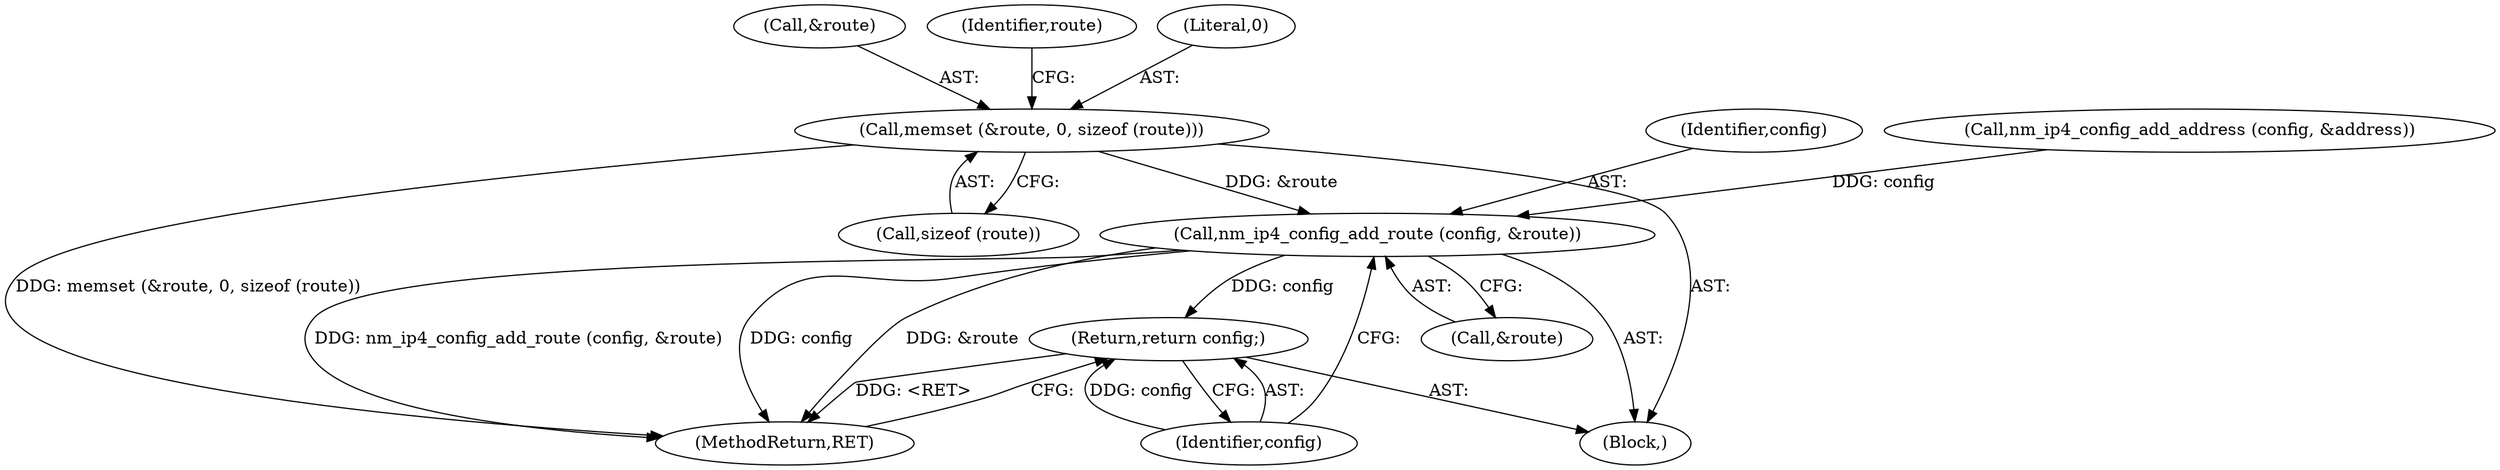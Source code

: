 digraph "0_NetworkManager_d5fc88e573fa58b93034b04d35a2454f5d28cad9@API" {
"1004008" [label="(Call,memset (&route, 0, sizeof (route)))"];
"1004036" [label="(Call,nm_ip4_config_add_route (config, &route))"];
"1004040" [label="(Return,return config;)"];
"1004012" [label="(Call,sizeof (route))"];
"1004009" [label="(Call,&route)"];
"1004037" [label="(Identifier,config)"];
"1004041" [label="(Identifier,config)"];
"1004040" [label="(Return,return config;)"];
"1003969" [label="(Block,)"];
"1004016" [label="(Identifier,route)"];
"1004008" [label="(Call,memset (&route, 0, sizeof (route)))"];
"1004038" [label="(Call,&route)"];
"1007368" [label="(MethodReturn,RET)"];
"1004004" [label="(Call,nm_ip4_config_add_address (config, &address))"];
"1004036" [label="(Call,nm_ip4_config_add_route (config, &route))"];
"1004011" [label="(Literal,0)"];
"1004008" -> "1003969"  [label="AST: "];
"1004008" -> "1004012"  [label="CFG: "];
"1004009" -> "1004008"  [label="AST: "];
"1004011" -> "1004008"  [label="AST: "];
"1004012" -> "1004008"  [label="AST: "];
"1004016" -> "1004008"  [label="CFG: "];
"1004008" -> "1007368"  [label="DDG: memset (&route, 0, sizeof (route))"];
"1004008" -> "1004036"  [label="DDG: &route"];
"1004036" -> "1003969"  [label="AST: "];
"1004036" -> "1004038"  [label="CFG: "];
"1004037" -> "1004036"  [label="AST: "];
"1004038" -> "1004036"  [label="AST: "];
"1004041" -> "1004036"  [label="CFG: "];
"1004036" -> "1007368"  [label="DDG: &route"];
"1004036" -> "1007368"  [label="DDG: nm_ip4_config_add_route (config, &route)"];
"1004036" -> "1007368"  [label="DDG: config"];
"1004004" -> "1004036"  [label="DDG: config"];
"1004036" -> "1004040"  [label="DDG: config"];
"1004040" -> "1003969"  [label="AST: "];
"1004040" -> "1004041"  [label="CFG: "];
"1004041" -> "1004040"  [label="AST: "];
"1007368" -> "1004040"  [label="CFG: "];
"1004040" -> "1007368"  [label="DDG: <RET>"];
"1004041" -> "1004040"  [label="DDG: config"];
}
